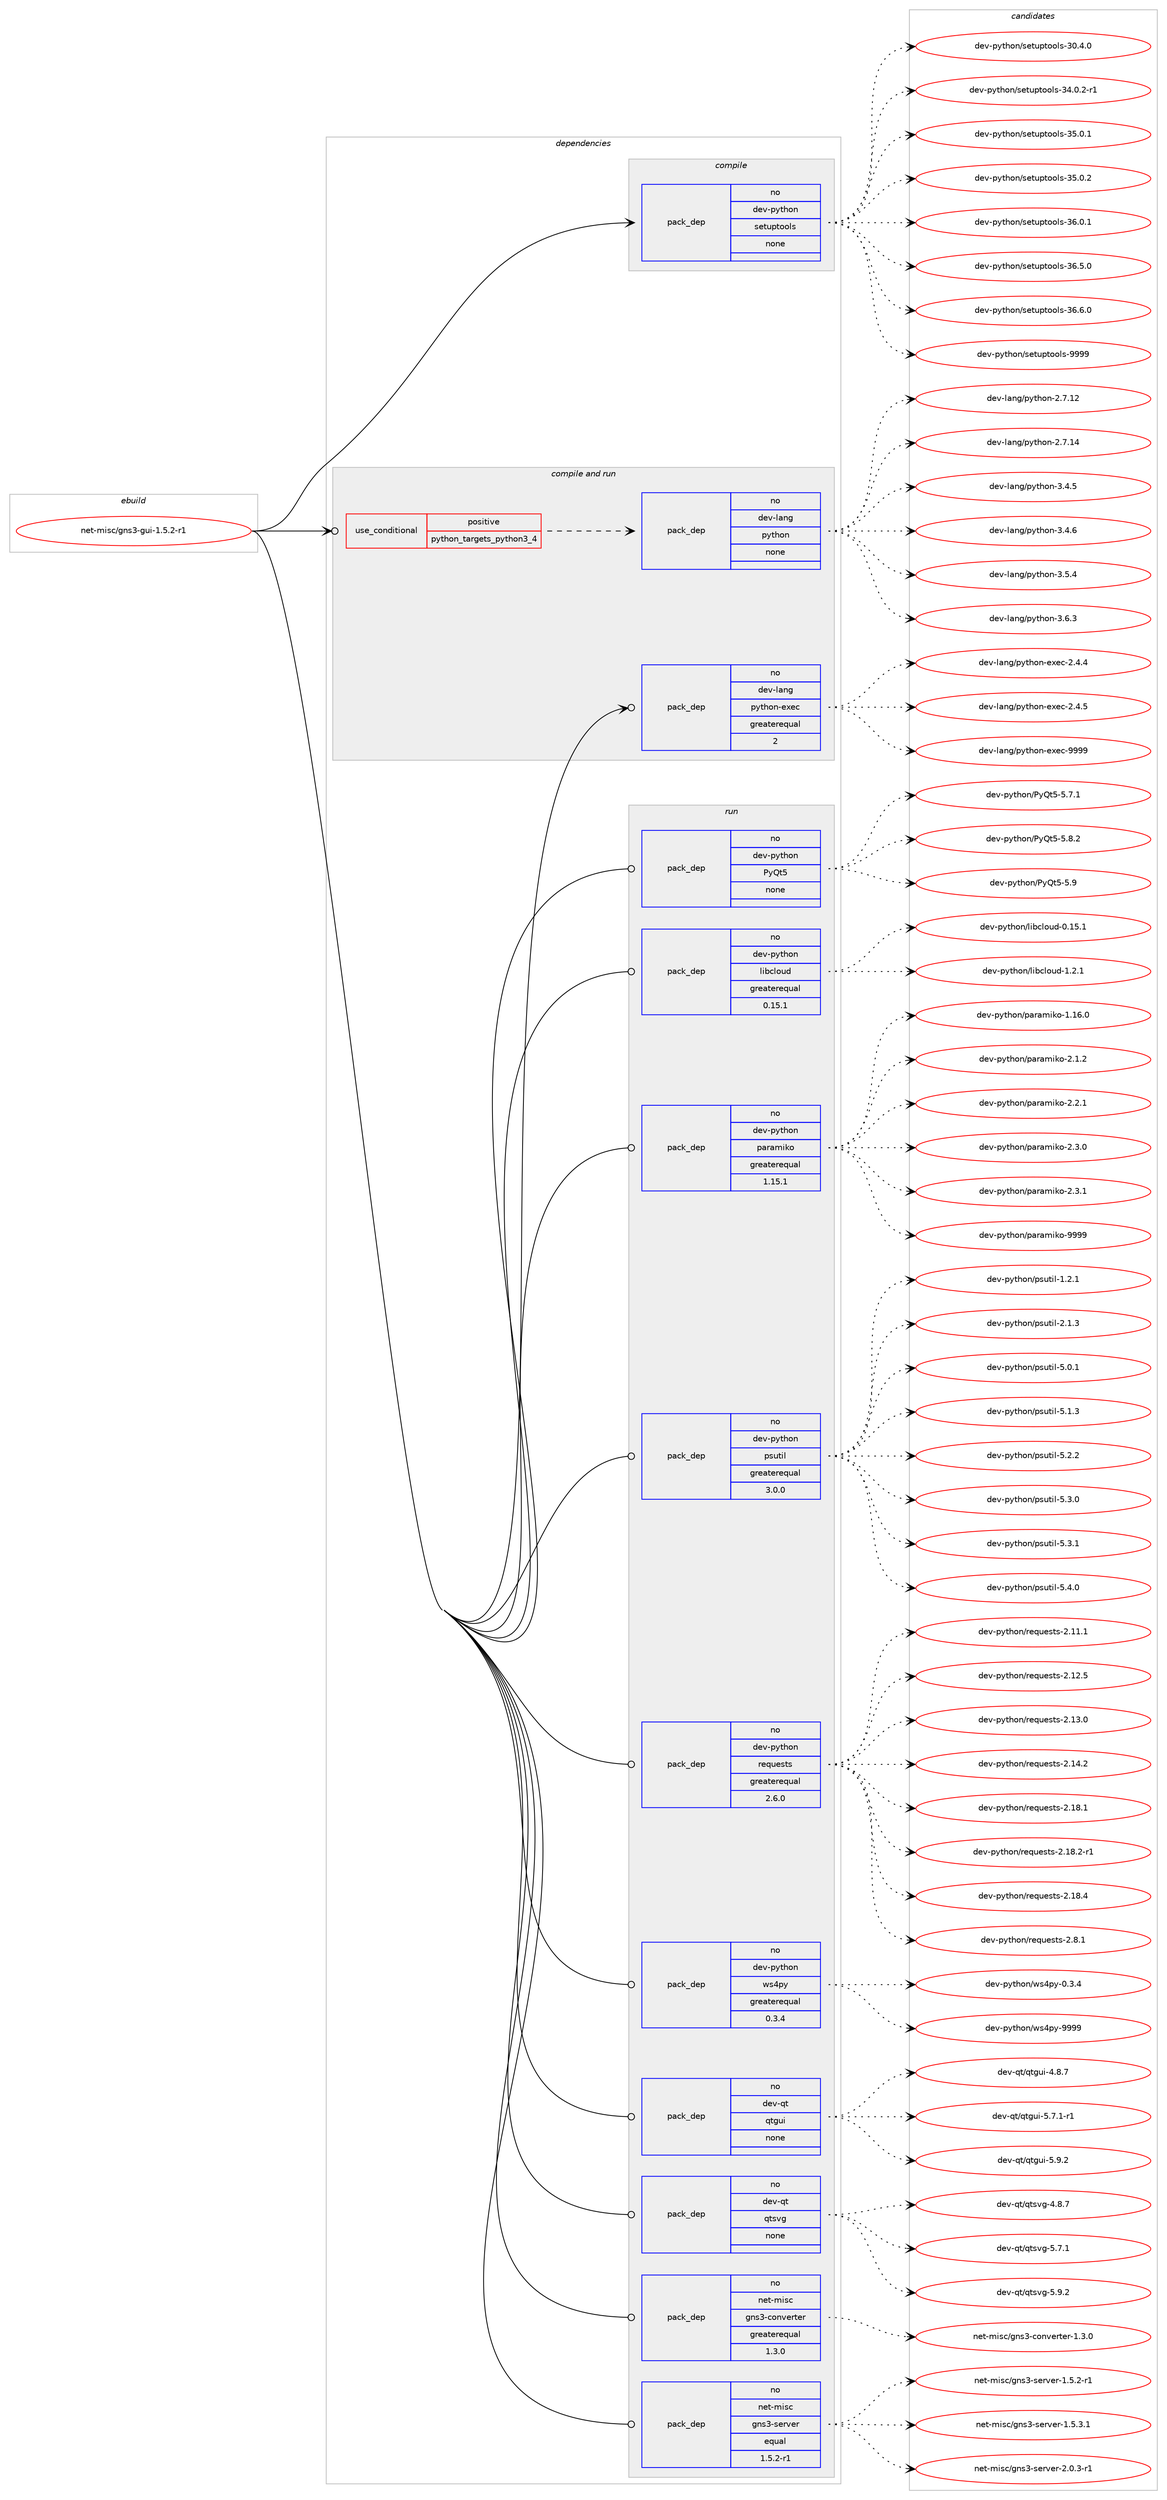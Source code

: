 digraph prolog {

# *************
# Graph options
# *************

newrank=true;
concentrate=true;
compound=true;
graph [rankdir=LR,fontname=Helvetica,fontsize=10,ranksep=1.5];#, ranksep=2.5, nodesep=0.2];
edge  [arrowhead=vee];
node  [fontname=Helvetica,fontsize=10];

# **********
# The ebuild
# **********

subgraph cluster_leftcol {
color=gray;
rank=same;
label=<<i>ebuild</i>>;
id [label="net-misc/gns3-gui-1.5.2-r1", color=red, width=4, href="../net-misc/gns3-gui-1.5.2-r1.svg"];
}

# ****************
# The dependencies
# ****************

subgraph cluster_midcol {
color=gray;
label=<<i>dependencies</i>>;
subgraph cluster_compile {
fillcolor="#eeeeee";
style=filled;
label=<<i>compile</i>>;
subgraph pack312990 {
dependency425686 [label=<<TABLE BORDER="0" CELLBORDER="1" CELLSPACING="0" CELLPADDING="4" WIDTH="220"><TR><TD ROWSPAN="6" CELLPADDING="30">pack_dep</TD></TR><TR><TD WIDTH="110">no</TD></TR><TR><TD>dev-python</TD></TR><TR><TD>setuptools</TD></TR><TR><TD>none</TD></TR><TR><TD></TD></TR></TABLE>>, shape=none, color=blue];
}
id:e -> dependency425686:w [weight=20,style="solid",arrowhead="vee"];
}
subgraph cluster_compileandrun {
fillcolor="#eeeeee";
style=filled;
label=<<i>compile and run</i>>;
subgraph cond105503 {
dependency425687 [label=<<TABLE BORDER="0" CELLBORDER="1" CELLSPACING="0" CELLPADDING="4"><TR><TD ROWSPAN="3" CELLPADDING="10">use_conditional</TD></TR><TR><TD>positive</TD></TR><TR><TD>python_targets_python3_4</TD></TR></TABLE>>, shape=none, color=red];
subgraph pack312991 {
dependency425688 [label=<<TABLE BORDER="0" CELLBORDER="1" CELLSPACING="0" CELLPADDING="4" WIDTH="220"><TR><TD ROWSPAN="6" CELLPADDING="30">pack_dep</TD></TR><TR><TD WIDTH="110">no</TD></TR><TR><TD>dev-lang</TD></TR><TR><TD>python</TD></TR><TR><TD>none</TD></TR><TR><TD></TD></TR></TABLE>>, shape=none, color=blue];
}
dependency425687:e -> dependency425688:w [weight=20,style="dashed",arrowhead="vee"];
}
id:e -> dependency425687:w [weight=20,style="solid",arrowhead="odotvee"];
subgraph pack312992 {
dependency425689 [label=<<TABLE BORDER="0" CELLBORDER="1" CELLSPACING="0" CELLPADDING="4" WIDTH="220"><TR><TD ROWSPAN="6" CELLPADDING="30">pack_dep</TD></TR><TR><TD WIDTH="110">no</TD></TR><TR><TD>dev-lang</TD></TR><TR><TD>python-exec</TD></TR><TR><TD>greaterequal</TD></TR><TR><TD>2</TD></TR></TABLE>>, shape=none, color=blue];
}
id:e -> dependency425689:w [weight=20,style="solid",arrowhead="odotvee"];
}
subgraph cluster_run {
fillcolor="#eeeeee";
style=filled;
label=<<i>run</i>>;
subgraph pack312993 {
dependency425690 [label=<<TABLE BORDER="0" CELLBORDER="1" CELLSPACING="0" CELLPADDING="4" WIDTH="220"><TR><TD ROWSPAN="6" CELLPADDING="30">pack_dep</TD></TR><TR><TD WIDTH="110">no</TD></TR><TR><TD>dev-python</TD></TR><TR><TD>PyQt5</TD></TR><TR><TD>none</TD></TR><TR><TD></TD></TR></TABLE>>, shape=none, color=blue];
}
id:e -> dependency425690:w [weight=20,style="solid",arrowhead="odot"];
subgraph pack312994 {
dependency425691 [label=<<TABLE BORDER="0" CELLBORDER="1" CELLSPACING="0" CELLPADDING="4" WIDTH="220"><TR><TD ROWSPAN="6" CELLPADDING="30">pack_dep</TD></TR><TR><TD WIDTH="110">no</TD></TR><TR><TD>dev-python</TD></TR><TR><TD>libcloud</TD></TR><TR><TD>greaterequal</TD></TR><TR><TD>0.15.1</TD></TR></TABLE>>, shape=none, color=blue];
}
id:e -> dependency425691:w [weight=20,style="solid",arrowhead="odot"];
subgraph pack312995 {
dependency425692 [label=<<TABLE BORDER="0" CELLBORDER="1" CELLSPACING="0" CELLPADDING="4" WIDTH="220"><TR><TD ROWSPAN="6" CELLPADDING="30">pack_dep</TD></TR><TR><TD WIDTH="110">no</TD></TR><TR><TD>dev-python</TD></TR><TR><TD>paramiko</TD></TR><TR><TD>greaterequal</TD></TR><TR><TD>1.15.1</TD></TR></TABLE>>, shape=none, color=blue];
}
id:e -> dependency425692:w [weight=20,style="solid",arrowhead="odot"];
subgraph pack312996 {
dependency425693 [label=<<TABLE BORDER="0" CELLBORDER="1" CELLSPACING="0" CELLPADDING="4" WIDTH="220"><TR><TD ROWSPAN="6" CELLPADDING="30">pack_dep</TD></TR><TR><TD WIDTH="110">no</TD></TR><TR><TD>dev-python</TD></TR><TR><TD>psutil</TD></TR><TR><TD>greaterequal</TD></TR><TR><TD>3.0.0</TD></TR></TABLE>>, shape=none, color=blue];
}
id:e -> dependency425693:w [weight=20,style="solid",arrowhead="odot"];
subgraph pack312997 {
dependency425694 [label=<<TABLE BORDER="0" CELLBORDER="1" CELLSPACING="0" CELLPADDING="4" WIDTH="220"><TR><TD ROWSPAN="6" CELLPADDING="30">pack_dep</TD></TR><TR><TD WIDTH="110">no</TD></TR><TR><TD>dev-python</TD></TR><TR><TD>requests</TD></TR><TR><TD>greaterequal</TD></TR><TR><TD>2.6.0</TD></TR></TABLE>>, shape=none, color=blue];
}
id:e -> dependency425694:w [weight=20,style="solid",arrowhead="odot"];
subgraph pack312998 {
dependency425695 [label=<<TABLE BORDER="0" CELLBORDER="1" CELLSPACING="0" CELLPADDING="4" WIDTH="220"><TR><TD ROWSPAN="6" CELLPADDING="30">pack_dep</TD></TR><TR><TD WIDTH="110">no</TD></TR><TR><TD>dev-python</TD></TR><TR><TD>ws4py</TD></TR><TR><TD>greaterequal</TD></TR><TR><TD>0.3.4</TD></TR></TABLE>>, shape=none, color=blue];
}
id:e -> dependency425695:w [weight=20,style="solid",arrowhead="odot"];
subgraph pack312999 {
dependency425696 [label=<<TABLE BORDER="0" CELLBORDER="1" CELLSPACING="0" CELLPADDING="4" WIDTH="220"><TR><TD ROWSPAN="6" CELLPADDING="30">pack_dep</TD></TR><TR><TD WIDTH="110">no</TD></TR><TR><TD>dev-qt</TD></TR><TR><TD>qtgui</TD></TR><TR><TD>none</TD></TR><TR><TD></TD></TR></TABLE>>, shape=none, color=blue];
}
id:e -> dependency425696:w [weight=20,style="solid",arrowhead="odot"];
subgraph pack313000 {
dependency425697 [label=<<TABLE BORDER="0" CELLBORDER="1" CELLSPACING="0" CELLPADDING="4" WIDTH="220"><TR><TD ROWSPAN="6" CELLPADDING="30">pack_dep</TD></TR><TR><TD WIDTH="110">no</TD></TR><TR><TD>dev-qt</TD></TR><TR><TD>qtsvg</TD></TR><TR><TD>none</TD></TR><TR><TD></TD></TR></TABLE>>, shape=none, color=blue];
}
id:e -> dependency425697:w [weight=20,style="solid",arrowhead="odot"];
subgraph pack313001 {
dependency425698 [label=<<TABLE BORDER="0" CELLBORDER="1" CELLSPACING="0" CELLPADDING="4" WIDTH="220"><TR><TD ROWSPAN="6" CELLPADDING="30">pack_dep</TD></TR><TR><TD WIDTH="110">no</TD></TR><TR><TD>net-misc</TD></TR><TR><TD>gns3-converter</TD></TR><TR><TD>greaterequal</TD></TR><TR><TD>1.3.0</TD></TR></TABLE>>, shape=none, color=blue];
}
id:e -> dependency425698:w [weight=20,style="solid",arrowhead="odot"];
subgraph pack313002 {
dependency425699 [label=<<TABLE BORDER="0" CELLBORDER="1" CELLSPACING="0" CELLPADDING="4" WIDTH="220"><TR><TD ROWSPAN="6" CELLPADDING="30">pack_dep</TD></TR><TR><TD WIDTH="110">no</TD></TR><TR><TD>net-misc</TD></TR><TR><TD>gns3-server</TD></TR><TR><TD>equal</TD></TR><TR><TD>1.5.2-r1</TD></TR></TABLE>>, shape=none, color=blue];
}
id:e -> dependency425699:w [weight=20,style="solid",arrowhead="odot"];
}
}

# **************
# The candidates
# **************

subgraph cluster_choices {
rank=same;
color=gray;
label=<<i>candidates</i>>;

subgraph choice312990 {
color=black;
nodesep=1;
choice100101118451121211161041111104711510111611711211611111110811545514846524648 [label="dev-python/setuptools-30.4.0", color=red, width=4,href="../dev-python/setuptools-30.4.0.svg"];
choice1001011184511212111610411111047115101116117112116111111108115455152464846504511449 [label="dev-python/setuptools-34.0.2-r1", color=red, width=4,href="../dev-python/setuptools-34.0.2-r1.svg"];
choice100101118451121211161041111104711510111611711211611111110811545515346484649 [label="dev-python/setuptools-35.0.1", color=red, width=4,href="../dev-python/setuptools-35.0.1.svg"];
choice100101118451121211161041111104711510111611711211611111110811545515346484650 [label="dev-python/setuptools-35.0.2", color=red, width=4,href="../dev-python/setuptools-35.0.2.svg"];
choice100101118451121211161041111104711510111611711211611111110811545515446484649 [label="dev-python/setuptools-36.0.1", color=red, width=4,href="../dev-python/setuptools-36.0.1.svg"];
choice100101118451121211161041111104711510111611711211611111110811545515446534648 [label="dev-python/setuptools-36.5.0", color=red, width=4,href="../dev-python/setuptools-36.5.0.svg"];
choice100101118451121211161041111104711510111611711211611111110811545515446544648 [label="dev-python/setuptools-36.6.0", color=red, width=4,href="../dev-python/setuptools-36.6.0.svg"];
choice10010111845112121116104111110471151011161171121161111111081154557575757 [label="dev-python/setuptools-9999", color=red, width=4,href="../dev-python/setuptools-9999.svg"];
dependency425686:e -> choice100101118451121211161041111104711510111611711211611111110811545514846524648:w [style=dotted,weight="100"];
dependency425686:e -> choice1001011184511212111610411111047115101116117112116111111108115455152464846504511449:w [style=dotted,weight="100"];
dependency425686:e -> choice100101118451121211161041111104711510111611711211611111110811545515346484649:w [style=dotted,weight="100"];
dependency425686:e -> choice100101118451121211161041111104711510111611711211611111110811545515346484650:w [style=dotted,weight="100"];
dependency425686:e -> choice100101118451121211161041111104711510111611711211611111110811545515446484649:w [style=dotted,weight="100"];
dependency425686:e -> choice100101118451121211161041111104711510111611711211611111110811545515446534648:w [style=dotted,weight="100"];
dependency425686:e -> choice100101118451121211161041111104711510111611711211611111110811545515446544648:w [style=dotted,weight="100"];
dependency425686:e -> choice10010111845112121116104111110471151011161171121161111111081154557575757:w [style=dotted,weight="100"];
}
subgraph choice312991 {
color=black;
nodesep=1;
choice10010111845108971101034711212111610411111045504655464950 [label="dev-lang/python-2.7.12", color=red, width=4,href="../dev-lang/python-2.7.12.svg"];
choice10010111845108971101034711212111610411111045504655464952 [label="dev-lang/python-2.7.14", color=red, width=4,href="../dev-lang/python-2.7.14.svg"];
choice100101118451089711010347112121116104111110455146524653 [label="dev-lang/python-3.4.5", color=red, width=4,href="../dev-lang/python-3.4.5.svg"];
choice100101118451089711010347112121116104111110455146524654 [label="dev-lang/python-3.4.6", color=red, width=4,href="../dev-lang/python-3.4.6.svg"];
choice100101118451089711010347112121116104111110455146534652 [label="dev-lang/python-3.5.4", color=red, width=4,href="../dev-lang/python-3.5.4.svg"];
choice100101118451089711010347112121116104111110455146544651 [label="dev-lang/python-3.6.3", color=red, width=4,href="../dev-lang/python-3.6.3.svg"];
dependency425688:e -> choice10010111845108971101034711212111610411111045504655464950:w [style=dotted,weight="100"];
dependency425688:e -> choice10010111845108971101034711212111610411111045504655464952:w [style=dotted,weight="100"];
dependency425688:e -> choice100101118451089711010347112121116104111110455146524653:w [style=dotted,weight="100"];
dependency425688:e -> choice100101118451089711010347112121116104111110455146524654:w [style=dotted,weight="100"];
dependency425688:e -> choice100101118451089711010347112121116104111110455146534652:w [style=dotted,weight="100"];
dependency425688:e -> choice100101118451089711010347112121116104111110455146544651:w [style=dotted,weight="100"];
}
subgraph choice312992 {
color=black;
nodesep=1;
choice1001011184510897110103471121211161041111104510112010199455046524652 [label="dev-lang/python-exec-2.4.4", color=red, width=4,href="../dev-lang/python-exec-2.4.4.svg"];
choice1001011184510897110103471121211161041111104510112010199455046524653 [label="dev-lang/python-exec-2.4.5", color=red, width=4,href="../dev-lang/python-exec-2.4.5.svg"];
choice10010111845108971101034711212111610411111045101120101994557575757 [label="dev-lang/python-exec-9999", color=red, width=4,href="../dev-lang/python-exec-9999.svg"];
dependency425689:e -> choice1001011184510897110103471121211161041111104510112010199455046524652:w [style=dotted,weight="100"];
dependency425689:e -> choice1001011184510897110103471121211161041111104510112010199455046524653:w [style=dotted,weight="100"];
dependency425689:e -> choice10010111845108971101034711212111610411111045101120101994557575757:w [style=dotted,weight="100"];
}
subgraph choice312993 {
color=black;
nodesep=1;
choice1001011184511212111610411111047801218111653455346554649 [label="dev-python/PyQt5-5.7.1", color=red, width=4,href="../dev-python/PyQt5-5.7.1.svg"];
choice1001011184511212111610411111047801218111653455346564650 [label="dev-python/PyQt5-5.8.2", color=red, width=4,href="../dev-python/PyQt5-5.8.2.svg"];
choice100101118451121211161041111104780121811165345534657 [label="dev-python/PyQt5-5.9", color=red, width=4,href="../dev-python/PyQt5-5.9.svg"];
dependency425690:e -> choice1001011184511212111610411111047801218111653455346554649:w [style=dotted,weight="100"];
dependency425690:e -> choice1001011184511212111610411111047801218111653455346564650:w [style=dotted,weight="100"];
dependency425690:e -> choice100101118451121211161041111104780121811165345534657:w [style=dotted,weight="100"];
}
subgraph choice312994 {
color=black;
nodesep=1;
choice1001011184511212111610411111047108105989910811111710045484649534649 [label="dev-python/libcloud-0.15.1", color=red, width=4,href="../dev-python/libcloud-0.15.1.svg"];
choice10010111845112121116104111110471081059899108111117100454946504649 [label="dev-python/libcloud-1.2.1", color=red, width=4,href="../dev-python/libcloud-1.2.1.svg"];
dependency425691:e -> choice1001011184511212111610411111047108105989910811111710045484649534649:w [style=dotted,weight="100"];
dependency425691:e -> choice10010111845112121116104111110471081059899108111117100454946504649:w [style=dotted,weight="100"];
}
subgraph choice312995 {
color=black;
nodesep=1;
choice1001011184511212111610411111047112971149710910510711145494649544648 [label="dev-python/paramiko-1.16.0", color=red, width=4,href="../dev-python/paramiko-1.16.0.svg"];
choice10010111845112121116104111110471129711497109105107111455046494650 [label="dev-python/paramiko-2.1.2", color=red, width=4,href="../dev-python/paramiko-2.1.2.svg"];
choice10010111845112121116104111110471129711497109105107111455046504649 [label="dev-python/paramiko-2.2.1", color=red, width=4,href="../dev-python/paramiko-2.2.1.svg"];
choice10010111845112121116104111110471129711497109105107111455046514648 [label="dev-python/paramiko-2.3.0", color=red, width=4,href="../dev-python/paramiko-2.3.0.svg"];
choice10010111845112121116104111110471129711497109105107111455046514649 [label="dev-python/paramiko-2.3.1", color=red, width=4,href="../dev-python/paramiko-2.3.1.svg"];
choice100101118451121211161041111104711297114971091051071114557575757 [label="dev-python/paramiko-9999", color=red, width=4,href="../dev-python/paramiko-9999.svg"];
dependency425692:e -> choice1001011184511212111610411111047112971149710910510711145494649544648:w [style=dotted,weight="100"];
dependency425692:e -> choice10010111845112121116104111110471129711497109105107111455046494650:w [style=dotted,weight="100"];
dependency425692:e -> choice10010111845112121116104111110471129711497109105107111455046504649:w [style=dotted,weight="100"];
dependency425692:e -> choice10010111845112121116104111110471129711497109105107111455046514648:w [style=dotted,weight="100"];
dependency425692:e -> choice10010111845112121116104111110471129711497109105107111455046514649:w [style=dotted,weight="100"];
dependency425692:e -> choice100101118451121211161041111104711297114971091051071114557575757:w [style=dotted,weight="100"];
}
subgraph choice312996 {
color=black;
nodesep=1;
choice1001011184511212111610411111047112115117116105108454946504649 [label="dev-python/psutil-1.2.1", color=red, width=4,href="../dev-python/psutil-1.2.1.svg"];
choice1001011184511212111610411111047112115117116105108455046494651 [label="dev-python/psutil-2.1.3", color=red, width=4,href="../dev-python/psutil-2.1.3.svg"];
choice1001011184511212111610411111047112115117116105108455346484649 [label="dev-python/psutil-5.0.1", color=red, width=4,href="../dev-python/psutil-5.0.1.svg"];
choice1001011184511212111610411111047112115117116105108455346494651 [label="dev-python/psutil-5.1.3", color=red, width=4,href="../dev-python/psutil-5.1.3.svg"];
choice1001011184511212111610411111047112115117116105108455346504650 [label="dev-python/psutil-5.2.2", color=red, width=4,href="../dev-python/psutil-5.2.2.svg"];
choice1001011184511212111610411111047112115117116105108455346514648 [label="dev-python/psutil-5.3.0", color=red, width=4,href="../dev-python/psutil-5.3.0.svg"];
choice1001011184511212111610411111047112115117116105108455346514649 [label="dev-python/psutil-5.3.1", color=red, width=4,href="../dev-python/psutil-5.3.1.svg"];
choice1001011184511212111610411111047112115117116105108455346524648 [label="dev-python/psutil-5.4.0", color=red, width=4,href="../dev-python/psutil-5.4.0.svg"];
dependency425693:e -> choice1001011184511212111610411111047112115117116105108454946504649:w [style=dotted,weight="100"];
dependency425693:e -> choice1001011184511212111610411111047112115117116105108455046494651:w [style=dotted,weight="100"];
dependency425693:e -> choice1001011184511212111610411111047112115117116105108455346484649:w [style=dotted,weight="100"];
dependency425693:e -> choice1001011184511212111610411111047112115117116105108455346494651:w [style=dotted,weight="100"];
dependency425693:e -> choice1001011184511212111610411111047112115117116105108455346504650:w [style=dotted,weight="100"];
dependency425693:e -> choice1001011184511212111610411111047112115117116105108455346514648:w [style=dotted,weight="100"];
dependency425693:e -> choice1001011184511212111610411111047112115117116105108455346514649:w [style=dotted,weight="100"];
dependency425693:e -> choice1001011184511212111610411111047112115117116105108455346524648:w [style=dotted,weight="100"];
}
subgraph choice312997 {
color=black;
nodesep=1;
choice100101118451121211161041111104711410111311710111511611545504649494649 [label="dev-python/requests-2.11.1", color=red, width=4,href="../dev-python/requests-2.11.1.svg"];
choice100101118451121211161041111104711410111311710111511611545504649504653 [label="dev-python/requests-2.12.5", color=red, width=4,href="../dev-python/requests-2.12.5.svg"];
choice100101118451121211161041111104711410111311710111511611545504649514648 [label="dev-python/requests-2.13.0", color=red, width=4,href="../dev-python/requests-2.13.0.svg"];
choice100101118451121211161041111104711410111311710111511611545504649524650 [label="dev-python/requests-2.14.2", color=red, width=4,href="../dev-python/requests-2.14.2.svg"];
choice100101118451121211161041111104711410111311710111511611545504649564649 [label="dev-python/requests-2.18.1", color=red, width=4,href="../dev-python/requests-2.18.1.svg"];
choice1001011184511212111610411111047114101113117101115116115455046495646504511449 [label="dev-python/requests-2.18.2-r1", color=red, width=4,href="../dev-python/requests-2.18.2-r1.svg"];
choice100101118451121211161041111104711410111311710111511611545504649564652 [label="dev-python/requests-2.18.4", color=red, width=4,href="../dev-python/requests-2.18.4.svg"];
choice1001011184511212111610411111047114101113117101115116115455046564649 [label="dev-python/requests-2.8.1", color=red, width=4,href="../dev-python/requests-2.8.1.svg"];
dependency425694:e -> choice100101118451121211161041111104711410111311710111511611545504649494649:w [style=dotted,weight="100"];
dependency425694:e -> choice100101118451121211161041111104711410111311710111511611545504649504653:w [style=dotted,weight="100"];
dependency425694:e -> choice100101118451121211161041111104711410111311710111511611545504649514648:w [style=dotted,weight="100"];
dependency425694:e -> choice100101118451121211161041111104711410111311710111511611545504649524650:w [style=dotted,weight="100"];
dependency425694:e -> choice100101118451121211161041111104711410111311710111511611545504649564649:w [style=dotted,weight="100"];
dependency425694:e -> choice1001011184511212111610411111047114101113117101115116115455046495646504511449:w [style=dotted,weight="100"];
dependency425694:e -> choice100101118451121211161041111104711410111311710111511611545504649564652:w [style=dotted,weight="100"];
dependency425694:e -> choice1001011184511212111610411111047114101113117101115116115455046564649:w [style=dotted,weight="100"];
}
subgraph choice312998 {
color=black;
nodesep=1;
choice100101118451121211161041111104711911552112121454846514652 [label="dev-python/ws4py-0.3.4", color=red, width=4,href="../dev-python/ws4py-0.3.4.svg"];
choice1001011184511212111610411111047119115521121214557575757 [label="dev-python/ws4py-9999", color=red, width=4,href="../dev-python/ws4py-9999.svg"];
dependency425695:e -> choice100101118451121211161041111104711911552112121454846514652:w [style=dotted,weight="100"];
dependency425695:e -> choice1001011184511212111610411111047119115521121214557575757:w [style=dotted,weight="100"];
}
subgraph choice312999 {
color=black;
nodesep=1;
choice1001011184511311647113116103117105455246564655 [label="dev-qt/qtgui-4.8.7", color=red, width=4,href="../dev-qt/qtgui-4.8.7.svg"];
choice10010111845113116471131161031171054553465546494511449 [label="dev-qt/qtgui-5.7.1-r1", color=red, width=4,href="../dev-qt/qtgui-5.7.1-r1.svg"];
choice1001011184511311647113116103117105455346574650 [label="dev-qt/qtgui-5.9.2", color=red, width=4,href="../dev-qt/qtgui-5.9.2.svg"];
dependency425696:e -> choice1001011184511311647113116103117105455246564655:w [style=dotted,weight="100"];
dependency425696:e -> choice10010111845113116471131161031171054553465546494511449:w [style=dotted,weight="100"];
dependency425696:e -> choice1001011184511311647113116103117105455346574650:w [style=dotted,weight="100"];
}
subgraph choice313000 {
color=black;
nodesep=1;
choice1001011184511311647113116115118103455246564655 [label="dev-qt/qtsvg-4.8.7", color=red, width=4,href="../dev-qt/qtsvg-4.8.7.svg"];
choice1001011184511311647113116115118103455346554649 [label="dev-qt/qtsvg-5.7.1", color=red, width=4,href="../dev-qt/qtsvg-5.7.1.svg"];
choice1001011184511311647113116115118103455346574650 [label="dev-qt/qtsvg-5.9.2", color=red, width=4,href="../dev-qt/qtsvg-5.9.2.svg"];
dependency425697:e -> choice1001011184511311647113116115118103455246564655:w [style=dotted,weight="100"];
dependency425697:e -> choice1001011184511311647113116115118103455346554649:w [style=dotted,weight="100"];
dependency425697:e -> choice1001011184511311647113116115118103455346574650:w [style=dotted,weight="100"];
}
subgraph choice313001 {
color=black;
nodesep=1;
choice110101116451091051159947103110115514599111110118101114116101114454946514648 [label="net-misc/gns3-converter-1.3.0", color=red, width=4,href="../net-misc/gns3-converter-1.3.0.svg"];
dependency425698:e -> choice110101116451091051159947103110115514599111110118101114116101114454946514648:w [style=dotted,weight="100"];
}
subgraph choice313002 {
color=black;
nodesep=1;
choice11010111645109105115994710311011551451151011141181011144549465346504511449 [label="net-misc/gns3-server-1.5.2-r1", color=red, width=4,href="../net-misc/gns3-server-1.5.2-r1.svg"];
choice11010111645109105115994710311011551451151011141181011144549465346514649 [label="net-misc/gns3-server-1.5.3.1", color=red, width=4,href="../net-misc/gns3-server-1.5.3.1.svg"];
choice11010111645109105115994710311011551451151011141181011144550464846514511449 [label="net-misc/gns3-server-2.0.3-r1", color=red, width=4,href="../net-misc/gns3-server-2.0.3-r1.svg"];
dependency425699:e -> choice11010111645109105115994710311011551451151011141181011144549465346504511449:w [style=dotted,weight="100"];
dependency425699:e -> choice11010111645109105115994710311011551451151011141181011144549465346514649:w [style=dotted,weight="100"];
dependency425699:e -> choice11010111645109105115994710311011551451151011141181011144550464846514511449:w [style=dotted,weight="100"];
}
}

}
